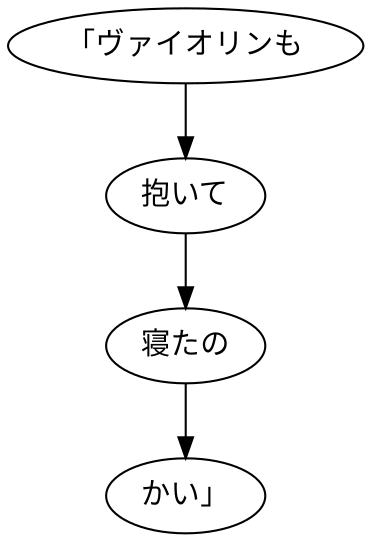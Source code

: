 digraph graph7719 {
	node0 [label="「ヴァイオリンも"];
	node1 [label="抱いて"];
	node2 [label="寝たの"];
	node3 [label="かい」"];
	node0 -> node1;
	node1 -> node2;
	node2 -> node3;
}
